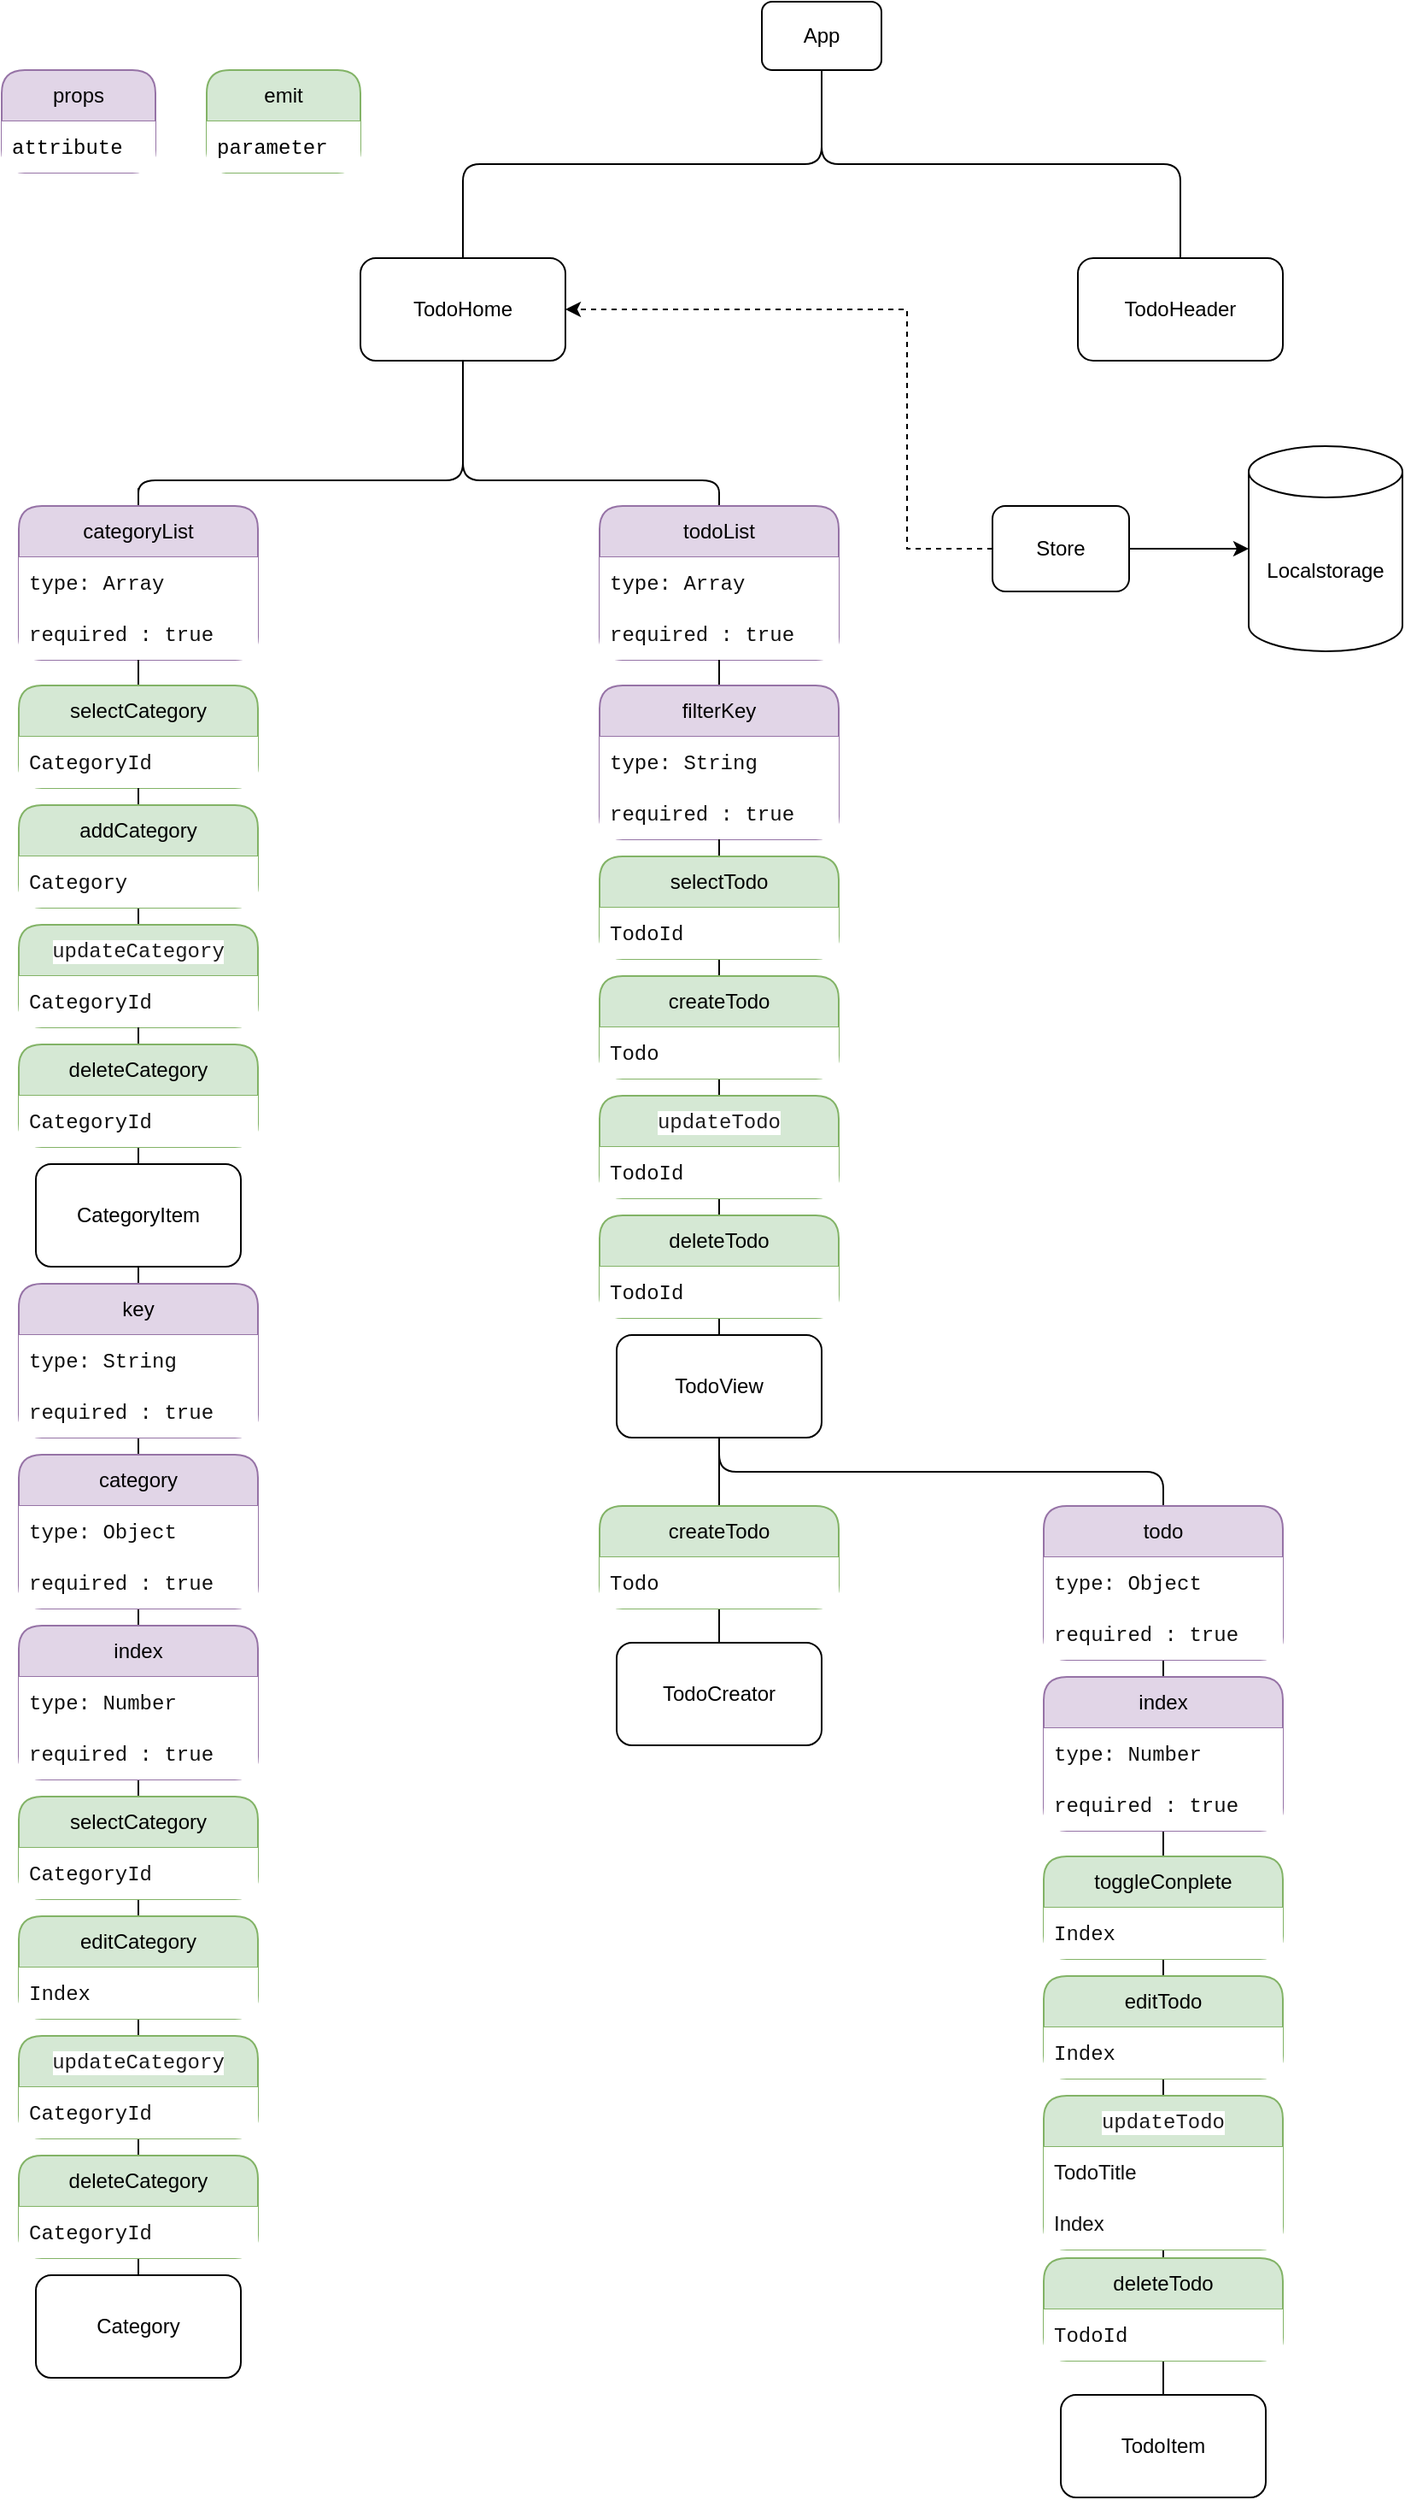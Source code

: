 <mxfile version="22.1.17" type="github">
  <diagram name="Page-1" id="5f0bae14-7c28-e335-631c-24af17079c00">
    <mxGraphModel dx="1735" dy="1109" grid="1" gridSize="10" guides="1" tooltips="1" connect="1" arrows="1" fold="1" page="1" pageScale="1" pageWidth="1100" pageHeight="850" background="none" math="0" shadow="0">
      <root>
        <mxCell id="0" />
        <mxCell id="1" parent="0" />
        <mxCell id="CZvcMUB-1KZmVu1kyQ07-2" style="edgeStyle=orthogonalEdgeStyle;rounded=1;orthogonalLoop=1;jettySize=auto;html=1;exitX=0.5;exitY=1;exitDx=0;exitDy=0;entryX=0.5;entryY=0;entryDx=0;entryDy=0;curved=0;endArrow=none;endFill=0;" parent="1" source="CZvcMUB-1KZmVu1kyQ07-1" target="CZvcMUB-1KZmVu1kyQ07-3" edge="1">
          <mxGeometry relative="1" as="geometry">
            <mxPoint x="240" y="240" as="targetPoint" />
          </mxGeometry>
        </mxCell>
        <mxCell id="CZvcMUB-1KZmVu1kyQ07-5" style="edgeStyle=orthogonalEdgeStyle;rounded=1;orthogonalLoop=1;jettySize=auto;html=1;exitX=0.5;exitY=1;exitDx=0;exitDy=0;entryX=0.5;entryY=0;entryDx=0;entryDy=0;curved=0;endArrow=none;endFill=0;" parent="1" source="CZvcMUB-1KZmVu1kyQ07-1" target="CZvcMUB-1KZmVu1kyQ07-4" edge="1">
          <mxGeometry relative="1" as="geometry" />
        </mxCell>
        <mxCell id="CZvcMUB-1KZmVu1kyQ07-1" value="App" style="rounded=1;whiteSpace=wrap;html=1;" parent="1" vertex="1">
          <mxGeometry x="515" y="20" width="70" height="40" as="geometry" />
        </mxCell>
        <mxCell id="CZvcMUB-1KZmVu1kyQ07-8" style="edgeStyle=orthogonalEdgeStyle;rounded=1;orthogonalLoop=1;jettySize=auto;html=1;exitX=0.5;exitY=1;exitDx=0;exitDy=0;entryX=0.5;entryY=0;entryDx=0;entryDy=0;curved=0;endArrow=none;endFill=0;" parent="1" source="VJOSQtkL4jYSZ9m-MmTX-14" target="CZvcMUB-1KZmVu1kyQ07-6" edge="1">
          <mxGeometry relative="1" as="geometry">
            <Array as="points">
              <mxPoint x="150" y="300" />
            </Array>
          </mxGeometry>
        </mxCell>
        <mxCell id="CZvcMUB-1KZmVu1kyQ07-9" style="edgeStyle=orthogonalEdgeStyle;rounded=1;orthogonalLoop=1;jettySize=auto;html=1;exitX=0.5;exitY=1;exitDx=0;exitDy=0;entryX=0.5;entryY=0;entryDx=0;entryDy=0;curved=0;endArrow=none;endFill=0;" parent="1" source="VJOSQtkL4jYSZ9m-MmTX-48" target="CZvcMUB-1KZmVu1kyQ07-7" edge="1">
          <mxGeometry relative="1" as="geometry">
            <Array as="points">
              <mxPoint x="490" y="380" />
              <mxPoint x="490" y="380" />
            </Array>
          </mxGeometry>
        </mxCell>
        <mxCell id="CZvcMUB-1KZmVu1kyQ07-3" value="TodoHome" style="rounded=1;whiteSpace=wrap;html=1;" parent="1" vertex="1">
          <mxGeometry x="280" y="170" width="120" height="60" as="geometry" />
        </mxCell>
        <mxCell id="CZvcMUB-1KZmVu1kyQ07-4" value="TodoHeader" style="rounded=1;whiteSpace=wrap;html=1;" parent="1" vertex="1">
          <mxGeometry x="700" y="170" width="120" height="60" as="geometry" />
        </mxCell>
        <mxCell id="CZvcMUB-1KZmVu1kyQ07-11" style="edgeStyle=orthogonalEdgeStyle;rounded=1;orthogonalLoop=1;jettySize=auto;html=1;exitX=0.5;exitY=1;exitDx=0;exitDy=0;entryX=0.5;entryY=0;entryDx=0;entryDy=0;curved=0;endArrow=none;endFill=0;" parent="1" source="CZvcMUB-1KZmVu1kyQ07-6" target="CZvcMUB-1KZmVu1kyQ07-10" edge="1">
          <mxGeometry relative="1" as="geometry" />
        </mxCell>
        <mxCell id="CZvcMUB-1KZmVu1kyQ07-6" value="CategoryItem" style="rounded=1;whiteSpace=wrap;html=1;" parent="1" vertex="1">
          <mxGeometry x="90" y="700" width="120" height="60" as="geometry" />
        </mxCell>
        <mxCell id="CZvcMUB-1KZmVu1kyQ07-13" style="edgeStyle=orthogonalEdgeStyle;rounded=1;orthogonalLoop=1;jettySize=auto;html=1;exitX=0.5;exitY=1;exitDx=0;exitDy=0;curved=0;endArrow=none;endFill=0;" parent="1" source="CZvcMUB-1KZmVu1kyQ07-7" target="CZvcMUB-1KZmVu1kyQ07-12" edge="1">
          <mxGeometry relative="1" as="geometry" />
        </mxCell>
        <mxCell id="CZvcMUB-1KZmVu1kyQ07-15" style="edgeStyle=orthogonalEdgeStyle;rounded=1;orthogonalLoop=1;jettySize=auto;html=1;exitX=0.5;exitY=1;exitDx=0;exitDy=0;entryX=0.5;entryY=0;entryDx=0;entryDy=0;curved=0;endArrow=none;endFill=0;" parent="1" source="CZvcMUB-1KZmVu1kyQ07-7" target="CZvcMUB-1KZmVu1kyQ07-14" edge="1">
          <mxGeometry relative="1" as="geometry">
            <Array as="points">
              <mxPoint x="490" y="880" />
              <mxPoint x="750" y="880" />
            </Array>
          </mxGeometry>
        </mxCell>
        <mxCell id="CZvcMUB-1KZmVu1kyQ07-7" value="TodoView" style="rounded=1;whiteSpace=wrap;html=1;" parent="1" vertex="1">
          <mxGeometry x="430" y="800" width="120" height="60" as="geometry" />
        </mxCell>
        <mxCell id="CZvcMUB-1KZmVu1kyQ07-10" value="Category" style="rounded=1;whiteSpace=wrap;html=1;" parent="1" vertex="1">
          <mxGeometry x="90" y="1350" width="120" height="60" as="geometry" />
        </mxCell>
        <mxCell id="CZvcMUB-1KZmVu1kyQ07-12" value="TodoCreator" style="rounded=1;whiteSpace=wrap;html=1;" parent="1" vertex="1">
          <mxGeometry x="430" y="980" width="120" height="60" as="geometry" />
        </mxCell>
        <mxCell id="CZvcMUB-1KZmVu1kyQ07-14" value="TodoItem" style="rounded=1;whiteSpace=wrap;html=1;" parent="1" vertex="1">
          <mxGeometry x="690" y="1420" width="120" height="60" as="geometry" />
        </mxCell>
        <mxCell id="VJOSQtkL4jYSZ9m-MmTX-60" style="edgeStyle=orthogonalEdgeStyle;rounded=0;orthogonalLoop=1;jettySize=auto;html=1;exitX=0;exitY=0.5;exitDx=0;exitDy=0;entryX=1;entryY=0.5;entryDx=0;entryDy=0;dashed=1;" edge="1" parent="1" source="VJOSQtkL4jYSZ9m-MmTX-3" target="CZvcMUB-1KZmVu1kyQ07-3">
          <mxGeometry relative="1" as="geometry">
            <Array as="points">
              <mxPoint x="600" y="340" />
              <mxPoint x="600" y="200" />
            </Array>
          </mxGeometry>
        </mxCell>
        <mxCell id="VJOSQtkL4jYSZ9m-MmTX-3" value="Store" style="rounded=1;whiteSpace=wrap;html=1;" vertex="1" parent="1">
          <mxGeometry x="650" y="315" width="80" height="50" as="geometry" />
        </mxCell>
        <mxCell id="VJOSQtkL4jYSZ9m-MmTX-4" value="Localstorage" style="shape=cylinder3;whiteSpace=wrap;html=1;boundedLbl=1;backgroundOutline=1;size=15;" vertex="1" parent="1">
          <mxGeometry x="800" y="280" width="90" height="120" as="geometry" />
        </mxCell>
        <mxCell id="VJOSQtkL4jYSZ9m-MmTX-6" style="edgeStyle=orthogonalEdgeStyle;rounded=0;orthogonalLoop=1;jettySize=auto;html=1;entryX=0;entryY=0.5;entryDx=0;entryDy=0;entryPerimeter=0;endArrow=classic;endFill=1;" edge="1" parent="1" source="VJOSQtkL4jYSZ9m-MmTX-3" target="VJOSQtkL4jYSZ9m-MmTX-4">
          <mxGeometry relative="1" as="geometry" />
        </mxCell>
        <mxCell id="VJOSQtkL4jYSZ9m-MmTX-30" value="" style="edgeStyle=orthogonalEdgeStyle;rounded=1;orthogonalLoop=1;jettySize=auto;html=1;exitX=0.5;exitY=1;exitDx=0;exitDy=0;entryX=0.5;entryY=0;entryDx=0;entryDy=0;curved=0;endArrow=none;endFill=0;" edge="1" parent="1" source="CZvcMUB-1KZmVu1kyQ07-3" target="VJOSQtkL4jYSZ9m-MmTX-25">
          <mxGeometry relative="1" as="geometry">
            <Array as="points">
              <mxPoint x="340" y="300" />
            </Array>
            <mxPoint x="340" y="230" as="sourcePoint" />
            <mxPoint x="150" y="370" as="targetPoint" />
          </mxGeometry>
        </mxCell>
        <mxCell id="VJOSQtkL4jYSZ9m-MmTX-25" value="categoryList" style="swimlane;fontStyle=0;childLayout=stackLayout;horizontal=1;startSize=30;horizontalStack=0;resizeParent=1;resizeParentMax=0;resizeLast=0;collapsible=1;marginBottom=0;whiteSpace=wrap;html=1;rounded=1;fillColor=#e1d5e7;strokeColor=#9673a6;" vertex="1" parent="1">
          <mxGeometry x="80" y="315" width="140" height="90" as="geometry" />
        </mxCell>
        <mxCell id="VJOSQtkL4jYSZ9m-MmTX-26" value="&lt;div style=&quot;font-family: Menlo, Monaco, &amp;quot;Courier New&amp;quot;, monospace; line-height: 18px;&quot;&gt;&lt;font color=&quot;#0f0f0f&quot;&gt;type: Array&lt;/font&gt;&lt;/div&gt;" style="text;align=left;verticalAlign=middle;spacingLeft=4;spacingRight=4;overflow=hidden;points=[[0,0.5],[1,0.5]];portConstraint=eastwest;rotatable=0;whiteSpace=wrap;html=1;fillColor=default;" vertex="1" parent="VJOSQtkL4jYSZ9m-MmTX-25">
          <mxGeometry y="30" width="140" height="30" as="geometry" />
        </mxCell>
        <mxCell id="VJOSQtkL4jYSZ9m-MmTX-27" value="&lt;div style=&quot;font-family: Menlo, Monaco, &amp;quot;Courier New&amp;quot;, monospace; line-height: 18px;&quot;&gt;&lt;font color=&quot;#0f0f0f&quot;&gt;required : true&lt;/font&gt;&lt;/div&gt;" style="text;align=left;verticalAlign=middle;spacingLeft=4;spacingRight=4;overflow=hidden;points=[[0,0.5],[1,0.5]];portConstraint=eastwest;rotatable=0;whiteSpace=wrap;html=1;fillColor=default;" vertex="1" parent="VJOSQtkL4jYSZ9m-MmTX-25">
          <mxGeometry y="60" width="140" height="30" as="geometry" />
        </mxCell>
        <mxCell id="VJOSQtkL4jYSZ9m-MmTX-31" value="" style="edgeStyle=orthogonalEdgeStyle;rounded=1;orthogonalLoop=1;jettySize=auto;html=1;exitX=0.5;exitY=1;exitDx=0;exitDy=0;entryX=0.5;entryY=0;entryDx=0;entryDy=0;curved=0;endArrow=none;endFill=0;" edge="1" parent="1" source="VJOSQtkL4jYSZ9m-MmTX-25" target="VJOSQtkL4jYSZ9m-MmTX-23">
          <mxGeometry relative="1" as="geometry">
            <Array as="points" />
            <mxPoint x="150" y="405" as="sourcePoint" />
            <mxPoint x="150" y="710" as="targetPoint" />
          </mxGeometry>
        </mxCell>
        <mxCell id="VJOSQtkL4jYSZ9m-MmTX-23" value="selectCategory" style="swimlane;fontStyle=0;childLayout=stackLayout;horizontal=1;startSize=30;horizontalStack=0;resizeParent=1;resizeParentMax=0;resizeLast=0;collapsible=1;marginBottom=0;whiteSpace=wrap;html=1;rounded=1;fillColor=#d5e8d4;strokeColor=#82b366;" vertex="1" parent="1">
          <mxGeometry x="80" y="420" width="140" height="60" as="geometry" />
        </mxCell>
        <mxCell id="VJOSQtkL4jYSZ9m-MmTX-24" value="&lt;div style=&quot;font-family: Menlo, Monaco, &amp;quot;Courier New&amp;quot;, monospace; line-height: 18px;&quot;&gt;&lt;font style=&quot;&quot; color=&quot;#0f0f0f&quot;&gt;CategoryId&lt;/font&gt;&lt;/div&gt;" style="text;align=left;verticalAlign=middle;spacingLeft=4;spacingRight=4;overflow=hidden;points=[[0,0.5],[1,0.5]];portConstraint=eastwest;rotatable=0;whiteSpace=wrap;html=1;fillColor=default;" vertex="1" parent="VJOSQtkL4jYSZ9m-MmTX-23">
          <mxGeometry y="30" width="140" height="30" as="geometry" />
        </mxCell>
        <mxCell id="VJOSQtkL4jYSZ9m-MmTX-32" value="" style="edgeStyle=orthogonalEdgeStyle;rounded=1;orthogonalLoop=1;jettySize=auto;html=1;exitX=0.5;exitY=1;exitDx=0;exitDy=0;entryX=0.5;entryY=0;entryDx=0;entryDy=0;curved=0;endArrow=none;endFill=0;" edge="1" parent="1" source="VJOSQtkL4jYSZ9m-MmTX-23" target="VJOSQtkL4jYSZ9m-MmTX-21">
          <mxGeometry relative="1" as="geometry">
            <Array as="points" />
            <mxPoint x="150" y="485" as="sourcePoint" />
            <mxPoint x="150" y="710" as="targetPoint" />
          </mxGeometry>
        </mxCell>
        <mxCell id="VJOSQtkL4jYSZ9m-MmTX-21" value="&lt;div style=&quot;font-family: Menlo, Monaco, &amp;quot;Courier New&amp;quot;, monospace; line-height: 18px;&quot;&gt;&lt;font style=&quot;background-color: rgb(255, 255, 255);&quot; color=&quot;#1c1c1c&quot;&gt;updateCategory&lt;/font&gt;&lt;/div&gt;" style="swimlane;fontStyle=0;childLayout=stackLayout;horizontal=1;startSize=30;horizontalStack=0;resizeParent=1;resizeParentMax=0;resizeLast=0;collapsible=1;marginBottom=0;whiteSpace=wrap;html=1;rounded=1;fillColor=#d5e8d4;strokeColor=#82b366;" vertex="1" parent="1">
          <mxGeometry x="80" y="560" width="140" height="60" as="geometry" />
        </mxCell>
        <mxCell id="VJOSQtkL4jYSZ9m-MmTX-22" value="&lt;div style=&quot;font-family: Menlo, Monaco, &amp;quot;Courier New&amp;quot;, monospace; line-height: 18px;&quot;&gt;&lt;font style=&quot;&quot; color=&quot;#0f0f0f&quot;&gt;CategoryId&lt;/font&gt;&lt;/div&gt;" style="text;align=left;verticalAlign=middle;spacingLeft=4;spacingRight=4;overflow=hidden;points=[[0,0.5],[1,0.5]];portConstraint=eastwest;rotatable=0;whiteSpace=wrap;html=1;fillColor=default;" vertex="1" parent="VJOSQtkL4jYSZ9m-MmTX-21">
          <mxGeometry y="30" width="140" height="30" as="geometry" />
        </mxCell>
        <mxCell id="VJOSQtkL4jYSZ9m-MmTX-33" value="" style="edgeStyle=orthogonalEdgeStyle;rounded=1;orthogonalLoop=1;jettySize=auto;html=1;exitX=0.5;exitY=1;exitDx=0;exitDy=0;entryX=0.5;entryY=0;entryDx=0;entryDy=0;curved=0;endArrow=none;endFill=0;" edge="1" parent="1" source="VJOSQtkL4jYSZ9m-MmTX-21" target="VJOSQtkL4jYSZ9m-MmTX-14">
          <mxGeometry relative="1" as="geometry">
            <Array as="points" />
            <mxPoint x="150" y="570" as="sourcePoint" />
            <mxPoint x="150" y="710" as="targetPoint" />
          </mxGeometry>
        </mxCell>
        <mxCell id="VJOSQtkL4jYSZ9m-MmTX-14" value="deleteCategory" style="swimlane;fontStyle=0;childLayout=stackLayout;horizontal=1;startSize=30;horizontalStack=0;resizeParent=1;resizeParentMax=0;resizeLast=0;collapsible=1;marginBottom=0;whiteSpace=wrap;html=1;rounded=1;fillColor=#d5e8d4;strokeColor=#82b366;" vertex="1" parent="1">
          <mxGeometry x="80" y="630" width="140" height="60" as="geometry" />
        </mxCell>
        <mxCell id="VJOSQtkL4jYSZ9m-MmTX-15" value="&lt;div style=&quot;font-family: Menlo, Monaco, &amp;quot;Courier New&amp;quot;, monospace; line-height: 18px;&quot;&gt;&lt;font style=&quot;&quot; color=&quot;#0f0f0f&quot;&gt;CategoryId&lt;/font&gt;&lt;/div&gt;" style="text;align=left;verticalAlign=middle;spacingLeft=4;spacingRight=4;overflow=hidden;points=[[0,0.5],[1,0.5]];portConstraint=eastwest;rotatable=0;whiteSpace=wrap;html=1;fillColor=default;" vertex="1" parent="VJOSQtkL4jYSZ9m-MmTX-14">
          <mxGeometry y="30" width="140" height="30" as="geometry" />
        </mxCell>
        <mxCell id="VJOSQtkL4jYSZ9m-MmTX-34" value="props" style="swimlane;fontStyle=0;childLayout=stackLayout;horizontal=1;startSize=30;horizontalStack=0;resizeParent=1;resizeParentMax=0;resizeLast=0;collapsible=1;marginBottom=0;whiteSpace=wrap;html=1;rounded=1;fillColor=#e1d5e7;strokeColor=#9673a6;" vertex="1" parent="1">
          <mxGeometry x="70" y="60" width="90" height="60" as="geometry" />
        </mxCell>
        <mxCell id="VJOSQtkL4jYSZ9m-MmTX-35" value="&lt;div style=&quot;font-family: Menlo, Monaco, &amp;quot;Courier New&amp;quot;, monospace; line-height: 18px;&quot;&gt;attribute&lt;/div&gt;" style="text;align=left;verticalAlign=middle;spacingLeft=4;spacingRight=4;overflow=hidden;points=[[0,0.5],[1,0.5]];portConstraint=eastwest;rotatable=0;whiteSpace=wrap;html=1;fillColor=default;" vertex="1" parent="VJOSQtkL4jYSZ9m-MmTX-34">
          <mxGeometry y="30" width="90" height="30" as="geometry" />
        </mxCell>
        <mxCell id="VJOSQtkL4jYSZ9m-MmTX-37" value="emit" style="swimlane;fontStyle=0;childLayout=stackLayout;horizontal=1;startSize=30;horizontalStack=0;resizeParent=1;resizeParentMax=0;resizeLast=0;collapsible=1;marginBottom=0;whiteSpace=wrap;html=1;rounded=1;fillColor=#d5e8d4;strokeColor=#82b366;" vertex="1" parent="1">
          <mxGeometry x="190" y="60" width="90" height="60" as="geometry" />
        </mxCell>
        <mxCell id="VJOSQtkL4jYSZ9m-MmTX-38" value="&lt;div style=&quot;font-family: Menlo, Monaco, &amp;quot;Courier New&amp;quot;, monospace; line-height: 18px;&quot;&gt;parameter&lt;/div&gt;" style="text;align=left;verticalAlign=middle;spacingLeft=4;spacingRight=4;overflow=hidden;points=[[0,0.5],[1,0.5]];portConstraint=eastwest;rotatable=0;whiteSpace=wrap;html=1;fillColor=default;" vertex="1" parent="VJOSQtkL4jYSZ9m-MmTX-37">
          <mxGeometry y="30" width="90" height="30" as="geometry" />
        </mxCell>
        <mxCell id="VJOSQtkL4jYSZ9m-MmTX-42" value="" style="edgeStyle=orthogonalEdgeStyle;rounded=1;orthogonalLoop=1;jettySize=auto;html=1;exitX=0.5;exitY=1;exitDx=0;exitDy=0;entryX=0.5;entryY=0;entryDx=0;entryDy=0;curved=0;endArrow=none;endFill=0;" edge="1" parent="1" source="CZvcMUB-1KZmVu1kyQ07-3" target="VJOSQtkL4jYSZ9m-MmTX-39">
          <mxGeometry relative="1" as="geometry">
            <mxPoint x="340" y="230" as="sourcePoint" />
            <mxPoint x="490" y="670" as="targetPoint" />
            <Array as="points">
              <mxPoint x="340" y="300" />
              <mxPoint x="490" y="300" />
            </Array>
          </mxGeometry>
        </mxCell>
        <mxCell id="VJOSQtkL4jYSZ9m-MmTX-39" value="todoList" style="swimlane;fontStyle=0;childLayout=stackLayout;horizontal=1;startSize=30;horizontalStack=0;resizeParent=1;resizeParentMax=0;resizeLast=0;collapsible=1;marginBottom=0;whiteSpace=wrap;html=1;rounded=1;fillColor=#e1d5e7;strokeColor=#9673a6;" vertex="1" parent="1">
          <mxGeometry x="420" y="315" width="140" height="90" as="geometry" />
        </mxCell>
        <mxCell id="VJOSQtkL4jYSZ9m-MmTX-40" value="&lt;div style=&quot;font-family: Menlo, Monaco, &amp;quot;Courier New&amp;quot;, monospace; line-height: 18px;&quot;&gt;&lt;font color=&quot;#0f0f0f&quot;&gt;type: Array&lt;/font&gt;&lt;/div&gt;" style="text;align=left;verticalAlign=middle;spacingLeft=4;spacingRight=4;overflow=hidden;points=[[0,0.5],[1,0.5]];portConstraint=eastwest;rotatable=0;whiteSpace=wrap;html=1;fillColor=default;" vertex="1" parent="VJOSQtkL4jYSZ9m-MmTX-39">
          <mxGeometry y="30" width="140" height="30" as="geometry" />
        </mxCell>
        <mxCell id="VJOSQtkL4jYSZ9m-MmTX-41" value="&lt;div style=&quot;font-family: Menlo, Monaco, &amp;quot;Courier New&amp;quot;, monospace; line-height: 18px;&quot;&gt;&lt;font color=&quot;#0f0f0f&quot;&gt;required : true&lt;/font&gt;&lt;/div&gt;" style="text;align=left;verticalAlign=middle;spacingLeft=4;spacingRight=4;overflow=hidden;points=[[0,0.5],[1,0.5]];portConstraint=eastwest;rotatable=0;whiteSpace=wrap;html=1;fillColor=default;" vertex="1" parent="VJOSQtkL4jYSZ9m-MmTX-39">
          <mxGeometry y="60" width="140" height="30" as="geometry" />
        </mxCell>
        <mxCell id="VJOSQtkL4jYSZ9m-MmTX-47" value="" style="edgeStyle=orthogonalEdgeStyle;rounded=1;orthogonalLoop=1;jettySize=auto;html=1;exitX=0.5;exitY=1;exitDx=0;exitDy=0;entryX=0.5;entryY=0;entryDx=0;entryDy=0;curved=0;endArrow=none;endFill=0;" edge="1" parent="1" source="VJOSQtkL4jYSZ9m-MmTX-39" target="VJOSQtkL4jYSZ9m-MmTX-44">
          <mxGeometry relative="1" as="geometry">
            <mxPoint x="490" y="405" as="sourcePoint" />
            <mxPoint x="490" y="670" as="targetPoint" />
            <Array as="points" />
          </mxGeometry>
        </mxCell>
        <mxCell id="VJOSQtkL4jYSZ9m-MmTX-44" value="filterKey" style="swimlane;fontStyle=0;childLayout=stackLayout;horizontal=1;startSize=30;horizontalStack=0;resizeParent=1;resizeParentMax=0;resizeLast=0;collapsible=1;marginBottom=0;whiteSpace=wrap;html=1;rounded=1;fillColor=#e1d5e7;strokeColor=#9673a6;" vertex="1" parent="1">
          <mxGeometry x="420" y="420" width="140" height="90" as="geometry" />
        </mxCell>
        <mxCell id="VJOSQtkL4jYSZ9m-MmTX-45" value="&lt;div style=&quot;font-family: Menlo, Monaco, &amp;quot;Courier New&amp;quot;, monospace; line-height: 18px;&quot;&gt;&lt;font color=&quot;#0f0f0f&quot;&gt;type: String&lt;/font&gt;&lt;/div&gt;" style="text;align=left;verticalAlign=middle;spacingLeft=4;spacingRight=4;overflow=hidden;points=[[0,0.5],[1,0.5]];portConstraint=eastwest;rotatable=0;whiteSpace=wrap;html=1;fillColor=default;" vertex="1" parent="VJOSQtkL4jYSZ9m-MmTX-44">
          <mxGeometry y="30" width="140" height="30" as="geometry" />
        </mxCell>
        <mxCell id="VJOSQtkL4jYSZ9m-MmTX-46" value="&lt;div style=&quot;font-family: Menlo, Monaco, &amp;quot;Courier New&amp;quot;, monospace; line-height: 18px;&quot;&gt;&lt;font color=&quot;#0f0f0f&quot;&gt;required : true&lt;/font&gt;&lt;/div&gt;" style="text;align=left;verticalAlign=middle;spacingLeft=4;spacingRight=4;overflow=hidden;points=[[0,0.5],[1,0.5]];portConstraint=eastwest;rotatable=0;whiteSpace=wrap;html=1;fillColor=default;" vertex="1" parent="VJOSQtkL4jYSZ9m-MmTX-44">
          <mxGeometry y="60" width="140" height="30" as="geometry" />
        </mxCell>
        <mxCell id="VJOSQtkL4jYSZ9m-MmTX-50" value="&lt;div style=&quot;font-family: Menlo, Monaco, &amp;quot;Courier New&amp;quot;, monospace; line-height: 18px;&quot;&gt;&lt;font style=&quot;background-color: rgb(255, 255, 255);&quot; color=&quot;#1c1c1c&quot;&gt;updateTodo&lt;/font&gt;&lt;/div&gt;" style="swimlane;fontStyle=0;childLayout=stackLayout;horizontal=1;startSize=30;horizontalStack=0;resizeParent=1;resizeParentMax=0;resizeLast=0;collapsible=1;marginBottom=0;whiteSpace=wrap;html=1;rounded=1;fillColor=#d5e8d4;strokeColor=#82b366;" vertex="1" parent="1">
          <mxGeometry x="420" y="660" width="140" height="60" as="geometry" />
        </mxCell>
        <mxCell id="VJOSQtkL4jYSZ9m-MmTX-51" value="&lt;div style=&quot;font-family: Menlo, Monaco, &amp;quot;Courier New&amp;quot;, monospace; line-height: 18px;&quot;&gt;&lt;font style=&quot;&quot; color=&quot;#0f0f0f&quot;&gt;TodoId&lt;/font&gt;&lt;/div&gt;" style="text;align=left;verticalAlign=middle;spacingLeft=4;spacingRight=4;overflow=hidden;points=[[0,0.5],[1,0.5]];portConstraint=eastwest;rotatable=0;whiteSpace=wrap;html=1;fillColor=default;" vertex="1" parent="VJOSQtkL4jYSZ9m-MmTX-50">
          <mxGeometry y="30" width="140" height="30" as="geometry" />
        </mxCell>
        <mxCell id="VJOSQtkL4jYSZ9m-MmTX-52" value="deleteTodo" style="swimlane;fontStyle=0;childLayout=stackLayout;horizontal=1;startSize=30;horizontalStack=0;resizeParent=1;resizeParentMax=0;resizeLast=0;collapsible=1;marginBottom=0;whiteSpace=wrap;html=1;rounded=1;fillColor=#d5e8d4;strokeColor=#82b366;" vertex="1" parent="1">
          <mxGeometry x="420" y="730" width="140" height="60" as="geometry" />
        </mxCell>
        <mxCell id="VJOSQtkL4jYSZ9m-MmTX-53" value="&lt;div style=&quot;font-family: Menlo, Monaco, &amp;quot;Courier New&amp;quot;, monospace; line-height: 18px;&quot;&gt;&lt;font style=&quot;&quot; color=&quot;#0f0f0f&quot;&gt;TodoId&lt;/font&gt;&lt;/div&gt;" style="text;align=left;verticalAlign=middle;spacingLeft=4;spacingRight=4;overflow=hidden;points=[[0,0.5],[1,0.5]];portConstraint=eastwest;rotatable=0;whiteSpace=wrap;html=1;fillColor=default;" vertex="1" parent="VJOSQtkL4jYSZ9m-MmTX-52">
          <mxGeometry y="30" width="140" height="30" as="geometry" />
        </mxCell>
        <mxCell id="VJOSQtkL4jYSZ9m-MmTX-54" value="" style="edgeStyle=orthogonalEdgeStyle;rounded=1;orthogonalLoop=1;jettySize=auto;html=1;exitX=0.5;exitY=1;exitDx=0;exitDy=0;entryX=0.5;entryY=0;entryDx=0;entryDy=0;curved=0;endArrow=none;endFill=0;" edge="1" parent="1" source="VJOSQtkL4jYSZ9m-MmTX-44" target="VJOSQtkL4jYSZ9m-MmTX-48">
          <mxGeometry relative="1" as="geometry">
            <mxPoint x="490" y="515" as="sourcePoint" />
            <mxPoint x="490" y="810" as="targetPoint" />
            <Array as="points" />
          </mxGeometry>
        </mxCell>
        <mxCell id="VJOSQtkL4jYSZ9m-MmTX-48" value="selectTodo" style="swimlane;fontStyle=0;childLayout=stackLayout;horizontal=1;startSize=30;horizontalStack=0;resizeParent=1;resizeParentMax=0;resizeLast=0;collapsible=1;marginBottom=0;whiteSpace=wrap;html=1;rounded=1;fillColor=#d5e8d4;strokeColor=#82b366;" vertex="1" parent="1">
          <mxGeometry x="420" y="520" width="140" height="60" as="geometry" />
        </mxCell>
        <mxCell id="VJOSQtkL4jYSZ9m-MmTX-49" value="&lt;div style=&quot;font-family: Menlo, Monaco, &amp;quot;Courier New&amp;quot;, monospace; line-height: 18px;&quot;&gt;&lt;font style=&quot;&quot; color=&quot;#0f0f0f&quot;&gt;TodoId&lt;/font&gt;&lt;/div&gt;" style="text;align=left;verticalAlign=middle;spacingLeft=4;spacingRight=4;overflow=hidden;points=[[0,0.5],[1,0.5]];portConstraint=eastwest;rotatable=0;whiteSpace=wrap;html=1;fillColor=default;" vertex="1" parent="VJOSQtkL4jYSZ9m-MmTX-48">
          <mxGeometry y="30" width="140" height="30" as="geometry" />
        </mxCell>
        <mxCell id="VJOSQtkL4jYSZ9m-MmTX-55" value="createTodo" style="swimlane;fontStyle=0;childLayout=stackLayout;horizontal=1;startSize=30;horizontalStack=0;resizeParent=1;resizeParentMax=0;resizeLast=0;collapsible=1;marginBottom=0;whiteSpace=wrap;html=1;rounded=1;fillColor=#d5e8d4;strokeColor=#82b366;" vertex="1" parent="1">
          <mxGeometry x="420" y="590" width="140" height="60" as="geometry" />
        </mxCell>
        <mxCell id="VJOSQtkL4jYSZ9m-MmTX-56" value="&lt;div style=&quot;font-family: Menlo, Monaco, &amp;quot;Courier New&amp;quot;, monospace; line-height: 18px;&quot;&gt;&lt;font style=&quot;&quot; color=&quot;#0f0f0f&quot;&gt;Todo&lt;/font&gt;&lt;/div&gt;" style="text;align=left;verticalAlign=middle;spacingLeft=4;spacingRight=4;overflow=hidden;points=[[0,0.5],[1,0.5]];portConstraint=eastwest;rotatable=0;whiteSpace=wrap;html=1;fillColor=default;" vertex="1" parent="VJOSQtkL4jYSZ9m-MmTX-55">
          <mxGeometry y="30" width="140" height="30" as="geometry" />
        </mxCell>
        <mxCell id="VJOSQtkL4jYSZ9m-MmTX-57" value="addCategory" style="swimlane;fontStyle=0;childLayout=stackLayout;horizontal=1;startSize=30;horizontalStack=0;resizeParent=1;resizeParentMax=0;resizeLast=0;collapsible=1;marginBottom=0;whiteSpace=wrap;html=1;rounded=1;fillColor=#d5e8d4;strokeColor=#82b366;" vertex="1" parent="1">
          <mxGeometry x="80" y="490" width="140" height="60" as="geometry" />
        </mxCell>
        <mxCell id="VJOSQtkL4jYSZ9m-MmTX-58" value="&lt;div style=&quot;font-family: Menlo, Monaco, &amp;quot;Courier New&amp;quot;, monospace; line-height: 18px;&quot;&gt;&lt;font style=&quot;&quot; color=&quot;#0f0f0f&quot;&gt;Category&lt;/font&gt;&lt;/div&gt;" style="text;align=left;verticalAlign=middle;spacingLeft=4;spacingRight=4;overflow=hidden;points=[[0,0.5],[1,0.5]];portConstraint=eastwest;rotatable=0;whiteSpace=wrap;html=1;fillColor=default;" vertex="1" parent="VJOSQtkL4jYSZ9m-MmTX-57">
          <mxGeometry y="30" width="140" height="30" as="geometry" />
        </mxCell>
        <mxCell id="VJOSQtkL4jYSZ9m-MmTX-61" value="selectCategory" style="swimlane;fontStyle=0;childLayout=stackLayout;horizontal=1;startSize=30;horizontalStack=0;resizeParent=1;resizeParentMax=0;resizeLast=0;collapsible=1;marginBottom=0;whiteSpace=wrap;html=1;rounded=1;fillColor=#d5e8d4;strokeColor=#82b366;" vertex="1" parent="1">
          <mxGeometry x="80" y="1070" width="140" height="60" as="geometry" />
        </mxCell>
        <mxCell id="VJOSQtkL4jYSZ9m-MmTX-62" value="&lt;div style=&quot;font-family: Menlo, Monaco, &amp;quot;Courier New&amp;quot;, monospace; line-height: 18px;&quot;&gt;&lt;font style=&quot;&quot; color=&quot;#0f0f0f&quot;&gt;CategoryId&lt;/font&gt;&lt;/div&gt;" style="text;align=left;verticalAlign=middle;spacingLeft=4;spacingRight=4;overflow=hidden;points=[[0,0.5],[1,0.5]];portConstraint=eastwest;rotatable=0;whiteSpace=wrap;html=1;fillColor=default;" vertex="1" parent="VJOSQtkL4jYSZ9m-MmTX-61">
          <mxGeometry y="30" width="140" height="30" as="geometry" />
        </mxCell>
        <mxCell id="VJOSQtkL4jYSZ9m-MmTX-63" value="&lt;div style=&quot;font-family: Menlo, Monaco, &amp;quot;Courier New&amp;quot;, monospace; line-height: 18px;&quot;&gt;&lt;font style=&quot;background-color: rgb(255, 255, 255);&quot; color=&quot;#1c1c1c&quot;&gt;updateCategory&lt;/font&gt;&lt;/div&gt;" style="swimlane;fontStyle=0;childLayout=stackLayout;horizontal=1;startSize=30;horizontalStack=0;resizeParent=1;resizeParentMax=0;resizeLast=0;collapsible=1;marginBottom=0;whiteSpace=wrap;html=1;rounded=1;fillColor=#d5e8d4;strokeColor=#82b366;" vertex="1" parent="1">
          <mxGeometry x="80" y="1210" width="140" height="60" as="geometry" />
        </mxCell>
        <mxCell id="VJOSQtkL4jYSZ9m-MmTX-64" value="&lt;div style=&quot;font-family: Menlo, Monaco, &amp;quot;Courier New&amp;quot;, monospace; line-height: 18px;&quot;&gt;&lt;font style=&quot;&quot; color=&quot;#0f0f0f&quot;&gt;CategoryId&lt;/font&gt;&lt;/div&gt;" style="text;align=left;verticalAlign=middle;spacingLeft=4;spacingRight=4;overflow=hidden;points=[[0,0.5],[1,0.5]];portConstraint=eastwest;rotatable=0;whiteSpace=wrap;html=1;fillColor=default;" vertex="1" parent="VJOSQtkL4jYSZ9m-MmTX-63">
          <mxGeometry y="30" width="140" height="30" as="geometry" />
        </mxCell>
        <mxCell id="VJOSQtkL4jYSZ9m-MmTX-65" value="deleteCategory" style="swimlane;fontStyle=0;childLayout=stackLayout;horizontal=1;startSize=30;horizontalStack=0;resizeParent=1;resizeParentMax=0;resizeLast=0;collapsible=1;marginBottom=0;whiteSpace=wrap;html=1;rounded=1;fillColor=#d5e8d4;strokeColor=#82b366;" vertex="1" parent="1">
          <mxGeometry x="80" y="1280" width="140" height="60" as="geometry" />
        </mxCell>
        <mxCell id="VJOSQtkL4jYSZ9m-MmTX-66" value="&lt;div style=&quot;font-family: Menlo, Monaco, &amp;quot;Courier New&amp;quot;, monospace; line-height: 18px;&quot;&gt;&lt;font style=&quot;&quot; color=&quot;#0f0f0f&quot;&gt;CategoryId&lt;/font&gt;&lt;/div&gt;" style="text;align=left;verticalAlign=middle;spacingLeft=4;spacingRight=4;overflow=hidden;points=[[0,0.5],[1,0.5]];portConstraint=eastwest;rotatable=0;whiteSpace=wrap;html=1;fillColor=default;" vertex="1" parent="VJOSQtkL4jYSZ9m-MmTX-65">
          <mxGeometry y="30" width="140" height="30" as="geometry" />
        </mxCell>
        <mxCell id="VJOSQtkL4jYSZ9m-MmTX-67" value="editCategory" style="swimlane;fontStyle=0;childLayout=stackLayout;horizontal=1;startSize=30;horizontalStack=0;resizeParent=1;resizeParentMax=0;resizeLast=0;collapsible=1;marginBottom=0;whiteSpace=wrap;html=1;rounded=1;fillColor=#d5e8d4;strokeColor=#82b366;" vertex="1" parent="1">
          <mxGeometry x="80" y="1140" width="140" height="60" as="geometry" />
        </mxCell>
        <mxCell id="VJOSQtkL4jYSZ9m-MmTX-68" value="&lt;div style=&quot;font-family: Menlo, Monaco, &amp;quot;Courier New&amp;quot;, monospace; line-height: 18px;&quot;&gt;&lt;font style=&quot;&quot; color=&quot;#0f0f0f&quot;&gt;Index&lt;/font&gt;&lt;/div&gt;" style="text;align=left;verticalAlign=middle;spacingLeft=4;spacingRight=4;overflow=hidden;points=[[0,0.5],[1,0.5]];portConstraint=eastwest;rotatable=0;whiteSpace=wrap;html=1;fillColor=default;" vertex="1" parent="VJOSQtkL4jYSZ9m-MmTX-67">
          <mxGeometry y="30" width="140" height="30" as="geometry" />
        </mxCell>
        <mxCell id="VJOSQtkL4jYSZ9m-MmTX-69" value="key" style="swimlane;fontStyle=0;childLayout=stackLayout;horizontal=1;startSize=30;horizontalStack=0;resizeParent=1;resizeParentMax=0;resizeLast=0;collapsible=1;marginBottom=0;whiteSpace=wrap;html=1;rounded=1;fillColor=#e1d5e7;strokeColor=#9673a6;" vertex="1" parent="1">
          <mxGeometry x="80" y="770" width="140" height="90" as="geometry" />
        </mxCell>
        <mxCell id="VJOSQtkL4jYSZ9m-MmTX-70" value="&lt;div style=&quot;font-family: Menlo, Monaco, &amp;quot;Courier New&amp;quot;, monospace; line-height: 18px;&quot;&gt;&lt;font color=&quot;#0f0f0f&quot;&gt;type: String&lt;/font&gt;&lt;/div&gt;" style="text;align=left;verticalAlign=middle;spacingLeft=4;spacingRight=4;overflow=hidden;points=[[0,0.5],[1,0.5]];portConstraint=eastwest;rotatable=0;whiteSpace=wrap;html=1;fillColor=default;" vertex="1" parent="VJOSQtkL4jYSZ9m-MmTX-69">
          <mxGeometry y="30" width="140" height="30" as="geometry" />
        </mxCell>
        <mxCell id="VJOSQtkL4jYSZ9m-MmTX-71" value="&lt;div style=&quot;font-family: Menlo, Monaco, &amp;quot;Courier New&amp;quot;, monospace; line-height: 18px;&quot;&gt;&lt;font color=&quot;#0f0f0f&quot;&gt;required : true&lt;/font&gt;&lt;/div&gt;" style="text;align=left;verticalAlign=middle;spacingLeft=4;spacingRight=4;overflow=hidden;points=[[0,0.5],[1,0.5]];portConstraint=eastwest;rotatable=0;whiteSpace=wrap;html=1;fillColor=default;" vertex="1" parent="VJOSQtkL4jYSZ9m-MmTX-69">
          <mxGeometry y="60" width="140" height="30" as="geometry" />
        </mxCell>
        <mxCell id="VJOSQtkL4jYSZ9m-MmTX-72" value="category" style="swimlane;fontStyle=0;childLayout=stackLayout;horizontal=1;startSize=30;horizontalStack=0;resizeParent=1;resizeParentMax=0;resizeLast=0;collapsible=1;marginBottom=0;whiteSpace=wrap;html=1;rounded=1;fillColor=#e1d5e7;strokeColor=#9673a6;" vertex="1" parent="1">
          <mxGeometry x="80" y="870" width="140" height="90" as="geometry" />
        </mxCell>
        <mxCell id="VJOSQtkL4jYSZ9m-MmTX-73" value="&lt;div style=&quot;font-family: Menlo, Monaco, &amp;quot;Courier New&amp;quot;, monospace; line-height: 18px;&quot;&gt;&lt;font color=&quot;#0f0f0f&quot;&gt;type: Object&lt;/font&gt;&lt;/div&gt;" style="text;align=left;verticalAlign=middle;spacingLeft=4;spacingRight=4;overflow=hidden;points=[[0,0.5],[1,0.5]];portConstraint=eastwest;rotatable=0;whiteSpace=wrap;html=1;fillColor=default;" vertex="1" parent="VJOSQtkL4jYSZ9m-MmTX-72">
          <mxGeometry y="30" width="140" height="30" as="geometry" />
        </mxCell>
        <mxCell id="VJOSQtkL4jYSZ9m-MmTX-74" value="&lt;div style=&quot;font-family: Menlo, Monaco, &amp;quot;Courier New&amp;quot;, monospace; line-height: 18px;&quot;&gt;&lt;font color=&quot;#0f0f0f&quot;&gt;required : true&lt;/font&gt;&lt;/div&gt;" style="text;align=left;verticalAlign=middle;spacingLeft=4;spacingRight=4;overflow=hidden;points=[[0,0.5],[1,0.5]];portConstraint=eastwest;rotatable=0;whiteSpace=wrap;html=1;fillColor=default;" vertex="1" parent="VJOSQtkL4jYSZ9m-MmTX-72">
          <mxGeometry y="60" width="140" height="30" as="geometry" />
        </mxCell>
        <mxCell id="VJOSQtkL4jYSZ9m-MmTX-75" value="index" style="swimlane;fontStyle=0;childLayout=stackLayout;horizontal=1;startSize=30;horizontalStack=0;resizeParent=1;resizeParentMax=0;resizeLast=0;collapsible=1;marginBottom=0;whiteSpace=wrap;html=1;rounded=1;fillColor=#e1d5e7;strokeColor=#9673a6;" vertex="1" parent="1">
          <mxGeometry x="80" y="970" width="140" height="90" as="geometry" />
        </mxCell>
        <mxCell id="VJOSQtkL4jYSZ9m-MmTX-76" value="&lt;div style=&quot;font-family: Menlo, Monaco, &amp;quot;Courier New&amp;quot;, monospace; line-height: 18px;&quot;&gt;&lt;font color=&quot;#0f0f0f&quot;&gt;type: Number&lt;/font&gt;&lt;/div&gt;" style="text;align=left;verticalAlign=middle;spacingLeft=4;spacingRight=4;overflow=hidden;points=[[0,0.5],[1,0.5]];portConstraint=eastwest;rotatable=0;whiteSpace=wrap;html=1;fillColor=default;" vertex="1" parent="VJOSQtkL4jYSZ9m-MmTX-75">
          <mxGeometry y="30" width="140" height="30" as="geometry" />
        </mxCell>
        <mxCell id="VJOSQtkL4jYSZ9m-MmTX-77" value="&lt;div style=&quot;font-family: Menlo, Monaco, &amp;quot;Courier New&amp;quot;, monospace; line-height: 18px;&quot;&gt;&lt;font color=&quot;#0f0f0f&quot;&gt;required : true&lt;/font&gt;&lt;/div&gt;" style="text;align=left;verticalAlign=middle;spacingLeft=4;spacingRight=4;overflow=hidden;points=[[0,0.5],[1,0.5]];portConstraint=eastwest;rotatable=0;whiteSpace=wrap;html=1;fillColor=default;" vertex="1" parent="VJOSQtkL4jYSZ9m-MmTX-75">
          <mxGeometry y="60" width="140" height="30" as="geometry" />
        </mxCell>
        <mxCell id="VJOSQtkL4jYSZ9m-MmTX-79" value="todo" style="swimlane;fontStyle=0;childLayout=stackLayout;horizontal=1;startSize=30;horizontalStack=0;resizeParent=1;resizeParentMax=0;resizeLast=0;collapsible=1;marginBottom=0;whiteSpace=wrap;html=1;rounded=1;fillColor=#e1d5e7;strokeColor=#9673a6;" vertex="1" parent="1">
          <mxGeometry x="680" y="900" width="140" height="90" as="geometry" />
        </mxCell>
        <mxCell id="VJOSQtkL4jYSZ9m-MmTX-80" value="&lt;div style=&quot;font-family: Menlo, Monaco, &amp;quot;Courier New&amp;quot;, monospace; line-height: 18px;&quot;&gt;&lt;font color=&quot;#0f0f0f&quot;&gt;type: Object&lt;/font&gt;&lt;/div&gt;" style="text;align=left;verticalAlign=middle;spacingLeft=4;spacingRight=4;overflow=hidden;points=[[0,0.5],[1,0.5]];portConstraint=eastwest;rotatable=0;whiteSpace=wrap;html=1;fillColor=default;" vertex="1" parent="VJOSQtkL4jYSZ9m-MmTX-79">
          <mxGeometry y="30" width="140" height="30" as="geometry" />
        </mxCell>
        <mxCell id="VJOSQtkL4jYSZ9m-MmTX-81" value="&lt;div style=&quot;font-family: Menlo, Monaco, &amp;quot;Courier New&amp;quot;, monospace; line-height: 18px;&quot;&gt;&lt;font color=&quot;#0f0f0f&quot;&gt;required : true&lt;/font&gt;&lt;/div&gt;" style="text;align=left;verticalAlign=middle;spacingLeft=4;spacingRight=4;overflow=hidden;points=[[0,0.5],[1,0.5]];portConstraint=eastwest;rotatable=0;whiteSpace=wrap;html=1;fillColor=default;" vertex="1" parent="VJOSQtkL4jYSZ9m-MmTX-79">
          <mxGeometry y="60" width="140" height="30" as="geometry" />
        </mxCell>
        <mxCell id="VJOSQtkL4jYSZ9m-MmTX-82" value="index" style="swimlane;fontStyle=0;childLayout=stackLayout;horizontal=1;startSize=30;horizontalStack=0;resizeParent=1;resizeParentMax=0;resizeLast=0;collapsible=1;marginBottom=0;whiteSpace=wrap;html=1;rounded=1;fillColor=#e1d5e7;strokeColor=#9673a6;" vertex="1" parent="1">
          <mxGeometry x="680" y="1000" width="140" height="90" as="geometry" />
        </mxCell>
        <mxCell id="VJOSQtkL4jYSZ9m-MmTX-83" value="&lt;div style=&quot;font-family: Menlo, Monaco, &amp;quot;Courier New&amp;quot;, monospace; line-height: 18px;&quot;&gt;&lt;font color=&quot;#0f0f0f&quot;&gt;type: Number&lt;/font&gt;&lt;/div&gt;" style="text;align=left;verticalAlign=middle;spacingLeft=4;spacingRight=4;overflow=hidden;points=[[0,0.5],[1,0.5]];portConstraint=eastwest;rotatable=0;whiteSpace=wrap;html=1;fillColor=default;" vertex="1" parent="VJOSQtkL4jYSZ9m-MmTX-82">
          <mxGeometry y="30" width="140" height="30" as="geometry" />
        </mxCell>
        <mxCell id="VJOSQtkL4jYSZ9m-MmTX-84" value="&lt;div style=&quot;font-family: Menlo, Monaco, &amp;quot;Courier New&amp;quot;, monospace; line-height: 18px;&quot;&gt;&lt;font color=&quot;#0f0f0f&quot;&gt;required : true&lt;/font&gt;&lt;/div&gt;" style="text;align=left;verticalAlign=middle;spacingLeft=4;spacingRight=4;overflow=hidden;points=[[0,0.5],[1,0.5]];portConstraint=eastwest;rotatable=0;whiteSpace=wrap;html=1;fillColor=default;" vertex="1" parent="VJOSQtkL4jYSZ9m-MmTX-82">
          <mxGeometry y="60" width="140" height="30" as="geometry" />
        </mxCell>
        <mxCell id="VJOSQtkL4jYSZ9m-MmTX-85" value="toggleConplete" style="swimlane;fontStyle=0;childLayout=stackLayout;horizontal=1;startSize=30;horizontalStack=0;resizeParent=1;resizeParentMax=0;resizeLast=0;collapsible=1;marginBottom=0;whiteSpace=wrap;html=1;rounded=1;fillColor=#d5e8d4;strokeColor=#82b366;" vertex="1" parent="1">
          <mxGeometry x="680" y="1105" width="140" height="60" as="geometry" />
        </mxCell>
        <mxCell id="VJOSQtkL4jYSZ9m-MmTX-86" value="&lt;div style=&quot;font-family: Menlo, Monaco, &amp;quot;Courier New&amp;quot;, monospace; line-height: 18px;&quot;&gt;&lt;font style=&quot;&quot; color=&quot;#0f0f0f&quot;&gt;Index&lt;/font&gt;&lt;/div&gt;" style="text;align=left;verticalAlign=middle;spacingLeft=4;spacingRight=4;overflow=hidden;points=[[0,0.5],[1,0.5]];portConstraint=eastwest;rotatable=0;whiteSpace=wrap;html=1;fillColor=default;" vertex="1" parent="VJOSQtkL4jYSZ9m-MmTX-85">
          <mxGeometry y="30" width="140" height="30" as="geometry" />
        </mxCell>
        <mxCell id="VJOSQtkL4jYSZ9m-MmTX-87" value="&lt;div style=&quot;font-family: Menlo, Monaco, &amp;quot;Courier New&amp;quot;, monospace; line-height: 18px;&quot;&gt;&lt;font style=&quot;background-color: rgb(255, 255, 255);&quot; color=&quot;#1c1c1c&quot;&gt;updateTodo&lt;/font&gt;&lt;/div&gt;" style="swimlane;fontStyle=0;childLayout=stackLayout;horizontal=1;startSize=30;horizontalStack=0;resizeParent=1;resizeParentMax=0;resizeLast=0;collapsible=1;marginBottom=0;whiteSpace=wrap;html=1;rounded=1;fillColor=#d5e8d4;strokeColor=#82b366;" vertex="1" parent="1">
          <mxGeometry x="680" y="1245" width="140" height="90" as="geometry" />
        </mxCell>
        <mxCell id="VJOSQtkL4jYSZ9m-MmTX-88" value="&lt;font color=&quot;#0f0f0f&quot;&gt;TodoTitle&lt;/font&gt;" style="text;align=left;verticalAlign=middle;spacingLeft=4;spacingRight=4;overflow=hidden;points=[[0,0.5],[1,0.5]];portConstraint=eastwest;rotatable=0;whiteSpace=wrap;html=1;fillColor=default;" vertex="1" parent="VJOSQtkL4jYSZ9m-MmTX-87">
          <mxGeometry y="30" width="140" height="30" as="geometry" />
        </mxCell>
        <mxCell id="VJOSQtkL4jYSZ9m-MmTX-93" value="&lt;font color=&quot;#0f0f0f&quot;&gt;Index&lt;/font&gt;" style="text;align=left;verticalAlign=middle;spacingLeft=4;spacingRight=4;overflow=hidden;points=[[0,0.5],[1,0.5]];portConstraint=eastwest;rotatable=0;whiteSpace=wrap;html=1;fillColor=default;" vertex="1" parent="VJOSQtkL4jYSZ9m-MmTX-87">
          <mxGeometry y="60" width="140" height="30" as="geometry" />
        </mxCell>
        <mxCell id="VJOSQtkL4jYSZ9m-MmTX-89" value="deleteTodo" style="swimlane;fontStyle=0;childLayout=stackLayout;horizontal=1;startSize=30;horizontalStack=0;resizeParent=1;resizeParentMax=0;resizeLast=0;collapsible=1;marginBottom=0;whiteSpace=wrap;html=1;rounded=1;fillColor=#d5e8d4;strokeColor=#82b366;" vertex="1" parent="1">
          <mxGeometry x="680" y="1340" width="140" height="60" as="geometry" />
        </mxCell>
        <mxCell id="VJOSQtkL4jYSZ9m-MmTX-90" value="&lt;div style=&quot;font-family: Menlo, Monaco, &amp;quot;Courier New&amp;quot;, monospace; line-height: 18px;&quot;&gt;&lt;font style=&quot;&quot; color=&quot;#0f0f0f&quot;&gt;TodoId&lt;/font&gt;&lt;/div&gt;" style="text;align=left;verticalAlign=middle;spacingLeft=4;spacingRight=4;overflow=hidden;points=[[0,0.5],[1,0.5]];portConstraint=eastwest;rotatable=0;whiteSpace=wrap;html=1;fillColor=default;" vertex="1" parent="VJOSQtkL4jYSZ9m-MmTX-89">
          <mxGeometry y="30" width="140" height="30" as="geometry" />
        </mxCell>
        <mxCell id="VJOSQtkL4jYSZ9m-MmTX-91" value="editTodo" style="swimlane;fontStyle=0;childLayout=stackLayout;horizontal=1;startSize=30;horizontalStack=0;resizeParent=1;resizeParentMax=0;resizeLast=0;collapsible=1;marginBottom=0;whiteSpace=wrap;html=1;rounded=1;fillColor=#d5e8d4;strokeColor=#82b366;" vertex="1" parent="1">
          <mxGeometry x="680" y="1175" width="140" height="60" as="geometry" />
        </mxCell>
        <mxCell id="VJOSQtkL4jYSZ9m-MmTX-92" value="&lt;div style=&quot;font-family: Menlo, Monaco, &amp;quot;Courier New&amp;quot;, monospace; line-height: 18px;&quot;&gt;&lt;font style=&quot;&quot; color=&quot;#0f0f0f&quot;&gt;Index&lt;/font&gt;&lt;/div&gt;" style="text;align=left;verticalAlign=middle;spacingLeft=4;spacingRight=4;overflow=hidden;points=[[0,0.5],[1,0.5]];portConstraint=eastwest;rotatable=0;whiteSpace=wrap;html=1;fillColor=default;" vertex="1" parent="VJOSQtkL4jYSZ9m-MmTX-91">
          <mxGeometry y="30" width="140" height="30" as="geometry" />
        </mxCell>
        <mxCell id="VJOSQtkL4jYSZ9m-MmTX-94" value="createTodo" style="swimlane;fontStyle=0;childLayout=stackLayout;horizontal=1;startSize=30;horizontalStack=0;resizeParent=1;resizeParentMax=0;resizeLast=0;collapsible=1;marginBottom=0;whiteSpace=wrap;html=1;rounded=1;fillColor=#d5e8d4;strokeColor=#82b366;" vertex="1" parent="1">
          <mxGeometry x="420" y="900" width="140" height="60" as="geometry" />
        </mxCell>
        <mxCell id="VJOSQtkL4jYSZ9m-MmTX-95" value="&lt;div style=&quot;font-family: Menlo, Monaco, &amp;quot;Courier New&amp;quot;, monospace; line-height: 18px;&quot;&gt;&lt;font style=&quot;&quot; color=&quot;#0f0f0f&quot;&gt;Todo&lt;/font&gt;&lt;/div&gt;" style="text;align=left;verticalAlign=middle;spacingLeft=4;spacingRight=4;overflow=hidden;points=[[0,0.5],[1,0.5]];portConstraint=eastwest;rotatable=0;whiteSpace=wrap;html=1;fillColor=default;" vertex="1" parent="VJOSQtkL4jYSZ9m-MmTX-94">
          <mxGeometry y="30" width="140" height="30" as="geometry" />
        </mxCell>
      </root>
    </mxGraphModel>
  </diagram>
</mxfile>
